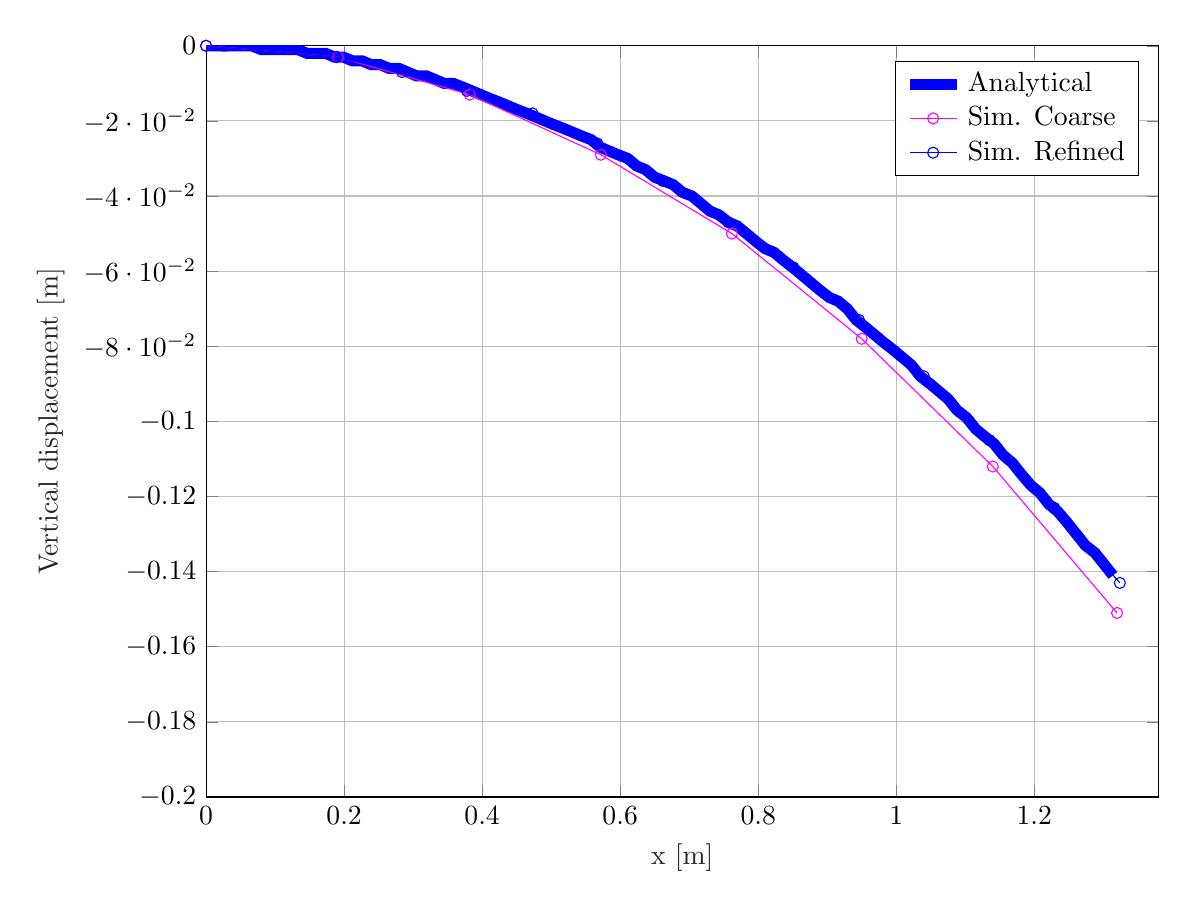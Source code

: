 \definecolor{mycolor1}{rgb}{1.0,0.0,1.0}%
%
\begin{tikzpicture}

\begin{axis}[%
width=4.762in,
height=3.756in,
at={(0.799in,0.507in)},
scale only axis,
xmin=0,
xmax=1.38,
xlabel style={font=\color{white!15!black}},
xlabel={x [m]},
ymin=-0.2,
ymax=-0,
ylabel style={font=\color{white!15!black}},
ylabel={Vertical displacement [m]},
axis background/.style={fill=white},
xmajorgrids,
ymajorgrids,
legend style={legend cell align=left, align=left, legend plot pos=left, draw=black}
]
\addplot [color=blue, line width=4.0pt]
  table[row sep=crcr]{%
0	-0\\
0.013	-1.439e-05\\
0.027	-5.755e-05\\
0.04	-0.0\\
0.053	-0.0\\
0.066	-0.0\\
0.08	-0.001\\
0.093	-0.001\\
0.106	-0.001\\
0.119	-0.001\\
0.133	-0.001\\
0.146	-0.002\\
0.159	-0.002\\
0.173	-0.002\\
0.186	-0.003\\
0.199	-0.003\\
0.212	-0.004\\
0.226	-0.004\\
0.239	-0.005\\
0.252	-0.005\\
0.265	-0.006\\
0.279	-0.006\\
0.292	-0.007\\
0.305	-0.008\\
0.319	-0.008\\
0.332	-0.009\\
0.345	-0.01\\
0.358	-0.01\\
0.372	-0.011\\
0.385	-0.012\\
0.398	-0.013\\
0.411	-0.014\\
0.425	-0.015\\
0.438	-0.016\\
0.451	-0.017\\
0.465	-0.018\\
0.478	-0.019\\
0.491	-0.02\\
0.504	-0.021\\
0.518	-0.022\\
0.531	-0.023\\
0.544	-0.024\\
0.558	-0.025\\
0.571	-0.027\\
0.584	-0.028\\
0.597	-0.029\\
0.611	-0.03\\
0.624	-0.032\\
0.637	-0.033\\
0.65	-0.035\\
0.664	-0.036\\
0.677	-0.037\\
0.69	-0.039\\
0.704	-0.04\\
0.717	-0.042\\
0.73	-0.044\\
0.743	-0.045\\
0.757	-0.047\\
0.77	-0.048\\
0.783	-0.05\\
0.796	-0.052\\
0.81	-0.054\\
0.823	-0.055\\
0.836	-0.057\\
0.85	-0.059\\
0.863	-0.061\\
0.876	-0.063\\
0.889	-0.065\\
0.903	-0.067\\
0.916	-0.068\\
0.929	-0.07\\
0.942	-0.073\\
0.956	-0.075\\
0.969	-0.077\\
0.982	-0.079\\
0.996	-0.081\\
1.009	-0.083\\
1.022	-0.085\\
1.035	-0.088\\
1.049	-0.09\\
1.062	-0.092\\
1.075	-0.094\\
1.088	-0.097\\
1.102	-0.099\\
1.115	-0.102\\
1.128	-0.104\\
1.142	-0.106\\
1.155	-0.109\\
1.168	-0.111\\
1.181	-0.114\\
1.195	-0.117\\
1.208	-0.119\\
1.221	-0.122\\
1.234	-0.124\\
1.248	-0.127\\
1.261	-0.13\\
1.274	-0.133\\
1.288	-0.135\\
1.301	-0.138\\
1.314	-0.141\\
};
\addlegendentry{Analytical}

\addplot [color=mycolor1, mark=o, mark options={solid, mycolor1}]
  table[row sep=crcr]{%
0	-1.895e-16\\
0.191	-0.003\\
0.382	-0.013\\
0.572	-0.029\\
0.762	-0.05\\
0.95	-0.078\\
1.14	-0.112\\
1.32	-0.151\\
};
\addlegendentry{Sim. Coarse}

\addplot [color=blue, mark=o, mark options={solid, blue}]
  table[row sep=crcr]{%
0.0	0.0
0.095	-0.0 \\
0.189	-0.003 \\
0.284	-0.007 \\
0.378	-0.012 \\
0.473	-0.018 \\
0.567	-0.026 \\
0.662	-0.036 \\
0.757	-0.047 \\
0.851	-0.059 \\
0.946	-0.073 \\
1.04	-0.088 \\
1.135	-0.105 \\
1.229	-0.123 \\
1.324	-0.143 \\
};
\addlegendentry{Sim. Refined}

\end{axis}
\end{tikzpicture}%
